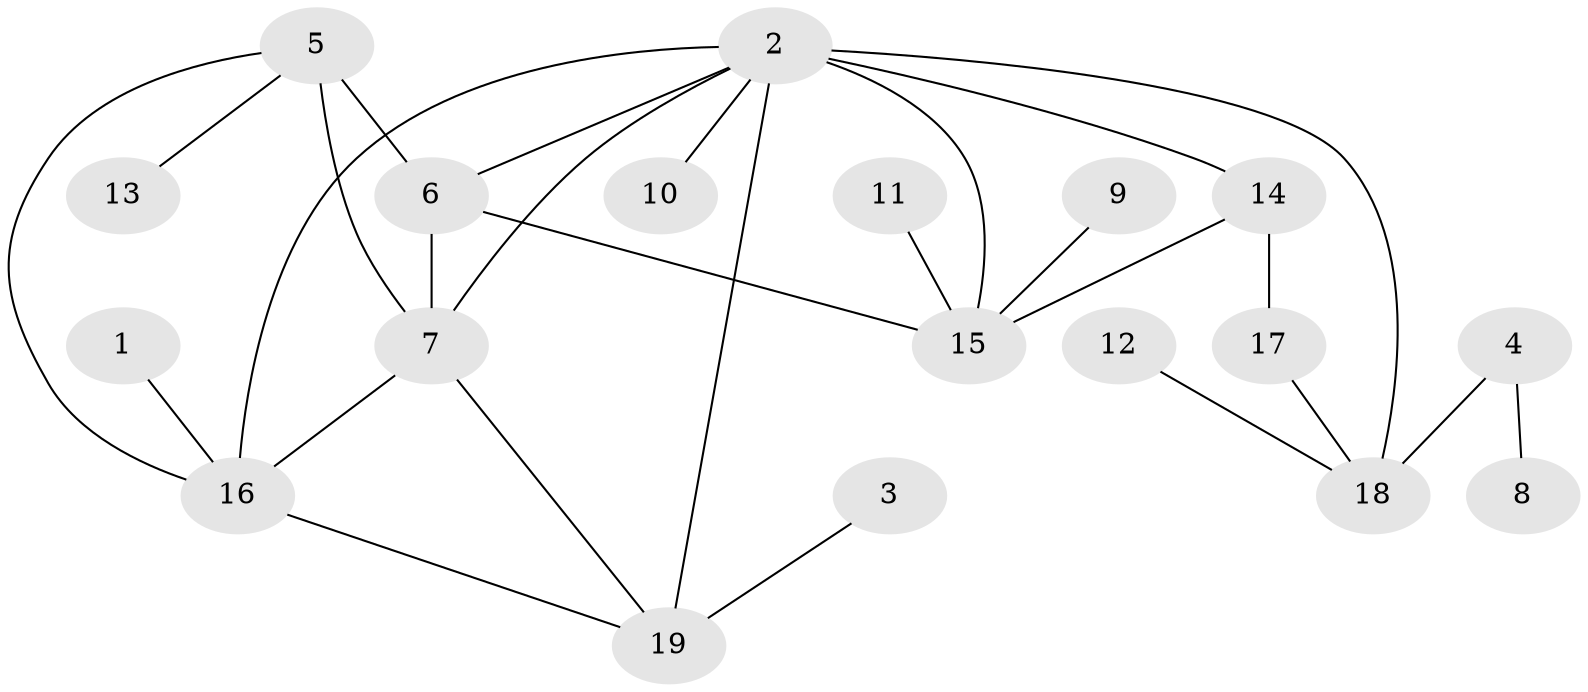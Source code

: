 // original degree distribution, {4: 0.06666666666666667, 5: 0.1, 9: 0.016666666666666666, 6: 0.016666666666666666, 8: 0.03333333333333333, 7: 0.03333333333333333, 1: 0.5666666666666667, 3: 0.05, 2: 0.11666666666666667}
// Generated by graph-tools (version 1.1) at 2025/37/03/04/25 23:37:34]
// undirected, 19 vertices, 27 edges
graph export_dot {
  node [color=gray90,style=filled];
  1;
  2;
  3;
  4;
  5;
  6;
  7;
  8;
  9;
  10;
  11;
  12;
  13;
  14;
  15;
  16;
  17;
  18;
  19;
  1 -- 16 [weight=1.0];
  2 -- 6 [weight=1.0];
  2 -- 7 [weight=2.0];
  2 -- 10 [weight=1.0];
  2 -- 14 [weight=2.0];
  2 -- 15 [weight=1.0];
  2 -- 16 [weight=1.0];
  2 -- 18 [weight=2.0];
  2 -- 19 [weight=1.0];
  3 -- 19 [weight=1.0];
  4 -- 8 [weight=1.0];
  4 -- 18 [weight=1.0];
  5 -- 6 [weight=2.0];
  5 -- 7 [weight=1.0];
  5 -- 13 [weight=1.0];
  5 -- 16 [weight=1.0];
  6 -- 7 [weight=2.0];
  6 -- 15 [weight=1.0];
  7 -- 16 [weight=1.0];
  7 -- 19 [weight=1.0];
  9 -- 15 [weight=1.0];
  11 -- 15 [weight=1.0];
  12 -- 18 [weight=1.0];
  14 -- 15 [weight=2.0];
  14 -- 17 [weight=1.0];
  16 -- 19 [weight=1.0];
  17 -- 18 [weight=1.0];
}
